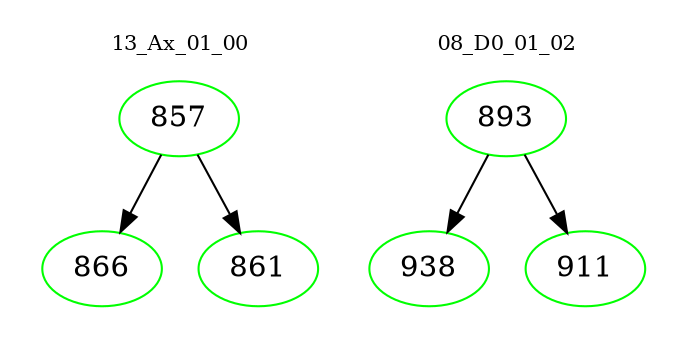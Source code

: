 digraph{
subgraph cluster_0 {
color = white
label = "13_Ax_01_00";
fontsize=10;
T0_857 [label="857", color="green"]
T0_857 -> T0_866 [color="black"]
T0_866 [label="866", color="green"]
T0_857 -> T0_861 [color="black"]
T0_861 [label="861", color="green"]
}
subgraph cluster_1 {
color = white
label = "08_D0_01_02";
fontsize=10;
T1_893 [label="893", color="green"]
T1_893 -> T1_938 [color="black"]
T1_938 [label="938", color="green"]
T1_893 -> T1_911 [color="black"]
T1_911 [label="911", color="green"]
}
}
